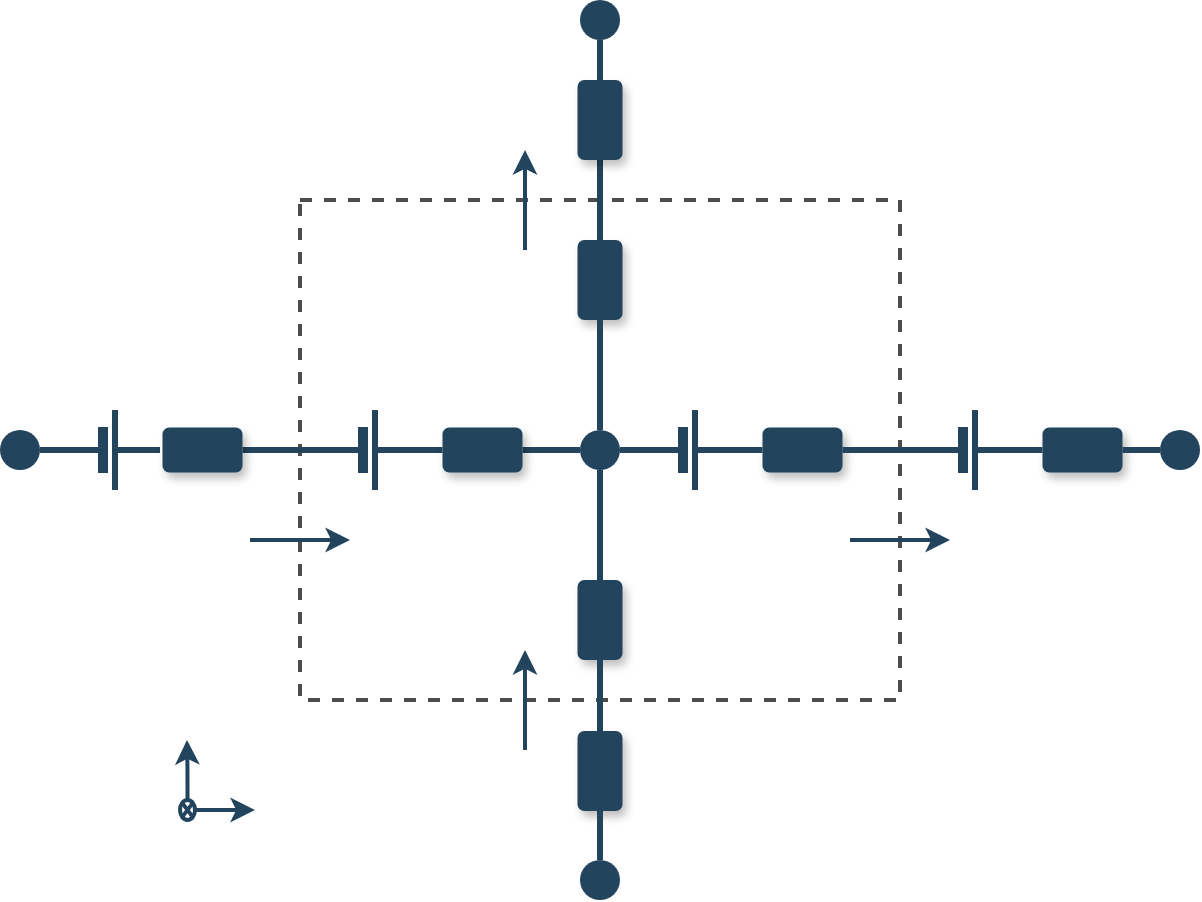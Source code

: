 <mxfile version="15.6.6" type="device"><diagram name="Page-1" id="97916047-d0de-89f5-080d-49f4d83e522f"><mxGraphModel dx="2645.5" dy="2674.5" grid="1" gridSize="10" guides="1" tooltips="1" connect="1" arrows="1" fold="1" page="1" pageScale="1.5" pageWidth="1169" pageHeight="827" background="none" math="0" shadow="0"><root><mxCell id="0"/><mxCell id="1" parent="0"/><mxCell id="zojKKCXroTYIaYHsWBG8-55" value="" style="rounded=0;fillColor=none;strokeColor=default;shadow=0;gradientColor=none;fontStyle=1;fontColor=#FFFFFF;fontSize=14;strokeWidth=2;dashed=1;opacity=70;perimeterSpacing=0;" vertex="1" parent="1"><mxGeometry width="300" height="250" as="geometry"/></mxCell><mxCell id="3" value="" style="rounded=1;fillColor=#23445D;strokeColor=none;shadow=1;gradientColor=none;fontStyle=1;fontColor=default;fontSize=14;labelBackgroundColor=default;" parent="1" vertex="1"><mxGeometry x="138.75" y="20" width="22.5" height="40" as="geometry"/></mxCell><mxCell id="29" value="" style="edgeStyle=elbowEdgeStyle;elbow=vertical;strokeWidth=3;endArrow=none;endFill=0;fontStyle=1;strokeColor=#23445D;exitX=0.5;exitY=0;exitDx=0;exitDy=0;labelBackgroundColor=default;fontColor=default;" parent="1" source="zojKKCXroTYIaYHsWBG8-56" target="3" edge="1"><mxGeometry x="22" y="165.5" width="100" height="100" as="geometry"><mxPoint x="22" y="265.5" as="sourcePoint"/><mxPoint x="122" y="165.5" as="targetPoint"/></mxGeometry></mxCell><mxCell id="zojKKCXroTYIaYHsWBG8-56" value="" style="ellipse;whiteSpace=wrap;html=1;aspect=fixed;rounded=0;dashed=1;strokeColor=none;strokeWidth=2;fillColor=#23445D;fontColor=default;labelBackgroundColor=default;" vertex="1" parent="1"><mxGeometry x="140" y="115" width="20" height="20" as="geometry"/></mxCell><mxCell id="zojKKCXroTYIaYHsWBG8-57" value="" style="edgeStyle=elbowEdgeStyle;elbow=vertical;strokeWidth=3;endArrow=none;endFill=0;fontStyle=1;strokeColor=#23445D;labelBackgroundColor=default;fontColor=default;entryX=0.5;entryY=1;entryDx=0;entryDy=0;startArrow=none;" edge="1" parent="1" source="zojKKCXroTYIaYHsWBG8-58" target="zojKKCXroTYIaYHsWBG8-56"><mxGeometry x="32" y="175.5" width="100" height="100" as="geometry"><mxPoint x="170" y="160" as="sourcePoint"/><mxPoint x="170" y="110" as="targetPoint"/></mxGeometry></mxCell><mxCell id="zojKKCXroTYIaYHsWBG8-58" value="" style="rounded=1;fillColor=#23445D;strokeColor=none;shadow=1;gradientColor=none;fontStyle=1;fontColor=default;fontSize=14;labelBackgroundColor=default;" vertex="1" parent="1"><mxGeometry x="138.75" y="190" width="22.5" height="40" as="geometry"/></mxCell><mxCell id="zojKKCXroTYIaYHsWBG8-59" value="" style="edgeStyle=elbowEdgeStyle;elbow=vertical;strokeWidth=3;endArrow=none;endFill=0;fontStyle=1;strokeColor=#23445D;labelBackgroundColor=default;fontColor=default;entryX=0.5;entryY=1;entryDx=0;entryDy=0;exitX=0.5;exitY=0;exitDx=0;exitDy=0;" edge="1" parent="1" source="zojKKCXroTYIaYHsWBG8-89" target="zojKKCXroTYIaYHsWBG8-58"><mxGeometry x="32" y="175.5" width="100" height="100" as="geometry"><mxPoint x="160" y="320" as="sourcePoint"/><mxPoint x="160" y="170" as="targetPoint"/></mxGeometry></mxCell><mxCell id="zojKKCXroTYIaYHsWBG8-60" value="" style="edgeStyle=elbowEdgeStyle;elbow=vertical;strokeWidth=3;endArrow=none;endFill=0;fontStyle=1;strokeColor=#23445D;exitX=0.5;exitY=0;exitDx=0;exitDy=0;labelBackgroundColor=default;fontColor=default;entryX=0.5;entryY=1;entryDx=0;entryDy=0;" edge="1" parent="1" source="3" target="zojKKCXroTYIaYHsWBG8-88"><mxGeometry x="62" y="45.5" width="100" height="100" as="geometry"><mxPoint x="200" y="30" as="sourcePoint"/><mxPoint x="200" y="-20" as="targetPoint"/></mxGeometry></mxCell><mxCell id="zojKKCXroTYIaYHsWBG8-63" value="" style="rounded=1;fillColor=#23445D;strokeColor=none;shadow=1;gradientColor=none;fontStyle=1;fontColor=default;fontSize=14;rotation=90;labelBackgroundColor=default;" vertex="1" parent="1"><mxGeometry x="240" y="105" width="22.5" height="40" as="geometry"/></mxCell><mxCell id="zojKKCXroTYIaYHsWBG8-64" value="" style="edgeStyle=elbowEdgeStyle;elbow=vertical;strokeWidth=3;endArrow=none;endFill=0;fontStyle=1;strokeColor=#23445D;labelBackgroundColor=default;fontColor=default;entryX=0;entryY=0.5;entryDx=0;entryDy=0;startArrow=none;exitX=1;exitY=0.5;exitDx=0;exitDy=0;entryPerimeter=0;" edge="1" parent="1" source="zojKKCXroTYIaYHsWBG8-56" target="zojKKCXroTYIaYHsWBG8-68"><mxGeometry x="42" y="185.5" width="100" height="100" as="geometry"><mxPoint x="170" y="215.5" as="sourcePoint"/><mxPoint x="170" y="180" as="targetPoint"/></mxGeometry></mxCell><mxCell id="zojKKCXroTYIaYHsWBG8-65" value="" style="edgeStyle=elbowEdgeStyle;elbow=vertical;strokeWidth=3;endArrow=none;endFill=0;fontStyle=1;strokeColor=#23445D;labelBackgroundColor=default;fontColor=default;entryX=0;entryY=0.5;entryDx=0;entryDy=0;startArrow=none;exitX=0.5;exitY=0;exitDx=0;exitDy=0;entryPerimeter=0;" edge="1" parent="1" source="zojKKCXroTYIaYHsWBG8-63" target="zojKKCXroTYIaYHsWBG8-87"><mxGeometry x="152" y="185.16" width="100" height="100" as="geometry"><mxPoint x="320" y="160" as="sourcePoint"/><mxPoint x="341.25" y="159.66" as="targetPoint"/></mxGeometry></mxCell><mxCell id="zojKKCXroTYIaYHsWBG8-67" value="" style="edgeStyle=elbowEdgeStyle;elbow=vertical;strokeWidth=3;endArrow=none;endFill=0;fontStyle=1;strokeColor=#23445D;labelBackgroundColor=default;fontColor=default;entryX=0;entryY=0.5;entryDx=0;entryDy=0;startArrow=none;exitX=0.5;exitY=0;exitDx=0;exitDy=0;" edge="1" parent="1" source="zojKKCXroTYIaYHsWBG8-78" target="zojKKCXroTYIaYHsWBG8-56"><mxGeometry x="52" y="195.5" width="100" height="100" as="geometry"><mxPoint x="120" y="150" as="sourcePoint"/><mxPoint x="241.25" y="170" as="targetPoint"/></mxGeometry></mxCell><mxCell id="zojKKCXroTYIaYHsWBG8-68" value="" style="verticalLabelPosition=bottom;shadow=0;dashed=0;align=center;fillColor=none;html=1;verticalAlign=top;strokeWidth=3;shape=mxgraph.electrical.miscellaneous.monocell_battery;rounded=0;labelBackgroundColor=default;fontColor=default;strokeColor=#23445D;" vertex="1" parent="1"><mxGeometry x="170" y="105" width="50" height="40" as="geometry"/></mxCell><mxCell id="zojKKCXroTYIaYHsWBG8-69" value="" style="edgeStyle=elbowEdgeStyle;elbow=vertical;strokeWidth=3;endArrow=none;endFill=0;fontStyle=1;strokeColor=#23445D;labelBackgroundColor=default;fontColor=default;entryX=0.5;entryY=1;entryDx=0;entryDy=0;startArrow=none;exitX=1;exitY=0.5;exitDx=0;exitDy=0;exitPerimeter=0;" edge="1" parent="1" source="zojKKCXroTYIaYHsWBG8-68" target="zojKKCXroTYIaYHsWBG8-63"><mxGeometry x="52" y="195.5" width="100" height="100" as="geometry"><mxPoint x="180" y="170" as="sourcePoint"/><mxPoint x="190" y="170" as="targetPoint"/></mxGeometry></mxCell><mxCell id="zojKKCXroTYIaYHsWBG8-71" value="" style="edgeStyle=elbowEdgeStyle;elbow=vertical;strokeWidth=3;endArrow=none;endFill=0;fontStyle=1;strokeColor=#23445D;labelBackgroundColor=default;fontColor=default;entryX=0.5;entryY=1;entryDx=0;entryDy=0;startArrow=none;exitX=1;exitY=0.5;exitDx=0;exitDy=0;exitPerimeter=0;" edge="1" parent="1" source="zojKKCXroTYIaYHsWBG8-77" target="zojKKCXroTYIaYHsWBG8-78"><mxGeometry x="-77.5" y="185.16" width="100" height="100" as="geometry"><mxPoint x="61.25" y="150" as="sourcePoint"/><mxPoint x="70" y="150" as="targetPoint"/></mxGeometry></mxCell><mxCell id="zojKKCXroTYIaYHsWBG8-72" value="" style="edgeStyle=elbowEdgeStyle;elbow=vertical;strokeWidth=3;endArrow=none;endFill=0;fontStyle=1;strokeColor=#23445D;labelBackgroundColor=default;fontColor=default;startArrow=none;exitX=0.5;exitY=0;exitDx=0;exitDy=0;entryX=0;entryY=0.5;entryDx=0;entryDy=0;entryPerimeter=0;" edge="1" parent="1" target="zojKKCXroTYIaYHsWBG8-77" source="zojKKCXroTYIaYHsWBG8-85"><mxGeometry x="-177.5" y="195.5" width="100" height="100" as="geometry"><mxPoint x="0.5" y="160" as="sourcePoint"/><mxPoint x="21.25" y="150" as="targetPoint"/></mxGeometry></mxCell><mxCell id="zojKKCXroTYIaYHsWBG8-73" value="" style="ellipse;whiteSpace=wrap;html=1;aspect=fixed;rounded=0;dashed=1;strokeColor=none;strokeWidth=2;fillColor=#23445D;fontColor=default;labelBackgroundColor=default;" vertex="1" parent="1"><mxGeometry x="140" y="-100" width="20" height="20" as="geometry"/></mxCell><mxCell id="zojKKCXroTYIaYHsWBG8-74" value="" style="ellipse;whiteSpace=wrap;html=1;aspect=fixed;rounded=0;dashed=1;strokeColor=none;strokeWidth=2;fillColor=#23445D;fontColor=default;labelBackgroundColor=default;" vertex="1" parent="1"><mxGeometry x="430" y="115" width="20" height="20" as="geometry"/></mxCell><mxCell id="zojKKCXroTYIaYHsWBG8-75" value="" style="ellipse;whiteSpace=wrap;html=1;aspect=fixed;rounded=0;dashed=1;strokeColor=none;strokeWidth=2;fillColor=#23445D;fontColor=default;labelBackgroundColor=default;" vertex="1" parent="1"><mxGeometry x="140" y="330" width="20" height="20" as="geometry"/></mxCell><mxCell id="zojKKCXroTYIaYHsWBG8-76" value="" style="ellipse;whiteSpace=wrap;html=1;aspect=fixed;rounded=0;dashed=1;strokeColor=none;strokeWidth=2;fillColor=#23445D;fontColor=default;labelBackgroundColor=default;" vertex="1" parent="1"><mxGeometry x="-150" y="115" width="20" height="20" as="geometry"/></mxCell><mxCell id="zojKKCXroTYIaYHsWBG8-77" value="" style="verticalLabelPosition=bottom;shadow=0;dashed=0;align=center;fillColor=none;html=1;verticalAlign=top;strokeWidth=3;shape=mxgraph.electrical.miscellaneous.monocell_battery;rounded=0;labelBackgroundColor=default;fontColor=default;strokeColor=#23445D;" vertex="1" parent="1"><mxGeometry x="10" y="105" width="50" height="40" as="geometry"/></mxCell><mxCell id="zojKKCXroTYIaYHsWBG8-78" value="" style="rounded=1;fillColor=#23445D;strokeColor=none;shadow=1;gradientColor=none;fontStyle=1;fontColor=default;fontSize=14;rotation=90;labelBackgroundColor=default;" vertex="1" parent="1"><mxGeometry x="80" y="105" width="22.5" height="40" as="geometry"/></mxCell><mxCell id="zojKKCXroTYIaYHsWBG8-80" value="" style="edgeStyle=elbowEdgeStyle;elbow=vertical;strokeWidth=2;endArrow=classic;endFill=1;fontStyle=1;strokeColor=#23445D;labelBackgroundColor=default;fontColor=default;" edge="1" parent="1"><mxGeometry x="-15.5" y="75.5" width="100" height="100" as="geometry"><mxPoint x="112.5" y="25" as="sourcePoint"/><mxPoint x="112.5" y="-25" as="targetPoint"/></mxGeometry></mxCell><mxCell id="zojKKCXroTYIaYHsWBG8-81" value="" style="edgeStyle=elbowEdgeStyle;elbow=vertical;strokeWidth=2;endArrow=classic;endFill=1;fontStyle=1;strokeColor=#23445D;exitX=0.5;exitY=0;exitDx=0;exitDy=0;labelBackgroundColor=default;fontColor=default;" edge="1" parent="1"><mxGeometry x="-15.5" y="320.5" width="100" height="100" as="geometry"><mxPoint x="112.5" y="275" as="sourcePoint"/><mxPoint x="112.5" y="225" as="targetPoint"/></mxGeometry></mxCell><mxCell id="zojKKCXroTYIaYHsWBG8-82" value="" style="edgeStyle=elbowEdgeStyle;elbow=vertical;strokeWidth=2;endArrow=classic;endFill=1;fontStyle=1;strokeColor=#23445D;labelBackgroundColor=default;fontColor=default;" edge="1" parent="1"><mxGeometry x="-175.5" y="220.5" width="100" height="100" as="geometry"><mxPoint x="-25" y="170" as="sourcePoint"/><mxPoint x="25" y="170" as="targetPoint"/></mxGeometry></mxCell><mxCell id="zojKKCXroTYIaYHsWBG8-83" value="" style="edgeStyle=elbowEdgeStyle;elbow=vertical;strokeWidth=2;endArrow=classic;endFill=1;fontStyle=1;strokeColor=#23445D;labelBackgroundColor=default;fontColor=default;" edge="1" parent="1"><mxGeometry x="129.5" y="220.57" width="100" height="100" as="geometry"><mxPoint x="275" y="170" as="sourcePoint"/><mxPoint x="325" y="170" as="targetPoint"/></mxGeometry></mxCell><mxCell id="zojKKCXroTYIaYHsWBG8-84" value="" style="verticalLabelPosition=bottom;shadow=0;dashed=0;align=center;fillColor=none;html=1;verticalAlign=top;strokeWidth=3;shape=mxgraph.electrical.miscellaneous.monocell_battery;rounded=0;labelBackgroundColor=default;fontColor=default;strokeColor=#23445D;" vertex="1" parent="1"><mxGeometry x="-120" y="105" width="50" height="40" as="geometry"/></mxCell><mxCell id="zojKKCXroTYIaYHsWBG8-85" value="" style="rounded=1;fillColor=#23445D;strokeColor=none;shadow=1;gradientColor=none;fontStyle=1;fontColor=default;fontSize=14;rotation=90;labelBackgroundColor=default;" vertex="1" parent="1"><mxGeometry x="-60" y="105" width="22.5" height="40" as="geometry"/></mxCell><mxCell id="zojKKCXroTYIaYHsWBG8-86" value="" style="rounded=1;fillColor=#23445D;strokeColor=none;shadow=1;gradientColor=none;fontStyle=1;fontColor=default;fontSize=14;rotation=90;labelBackgroundColor=default;" vertex="1" parent="1"><mxGeometry x="380" y="105" width="22.5" height="40" as="geometry"/></mxCell><mxCell id="zojKKCXroTYIaYHsWBG8-87" value="" style="verticalLabelPosition=bottom;shadow=0;dashed=0;align=center;fillColor=none;html=1;verticalAlign=top;strokeWidth=3;shape=mxgraph.electrical.miscellaneous.monocell_battery;rounded=0;labelBackgroundColor=default;fontColor=default;strokeColor=#23445D;" vertex="1" parent="1"><mxGeometry x="310" y="105" width="50" height="40" as="geometry"/></mxCell><mxCell id="zojKKCXroTYIaYHsWBG8-88" value="" style="rounded=1;fillColor=#23445D;strokeColor=none;shadow=1;gradientColor=none;fontStyle=1;fontColor=default;fontSize=14;labelBackgroundColor=default;" vertex="1" parent="1"><mxGeometry x="138.75" y="-60" width="22.5" height="40" as="geometry"/></mxCell><mxCell id="zojKKCXroTYIaYHsWBG8-89" value="" style="rounded=1;fillColor=#23445D;strokeColor=none;shadow=1;gradientColor=none;fontStyle=1;fontColor=default;fontSize=14;labelBackgroundColor=default;" vertex="1" parent="1"><mxGeometry x="138.75" y="265.5" width="22.5" height="40" as="geometry"/></mxCell><mxCell id="zojKKCXroTYIaYHsWBG8-91" value="" style="edgeStyle=elbowEdgeStyle;elbow=vertical;strokeWidth=3;endArrow=none;endFill=0;fontStyle=1;strokeColor=#23445D;labelBackgroundColor=default;fontColor=default;entryX=0.5;entryY=1;entryDx=0;entryDy=0;exitX=0.5;exitY=0;exitDx=0;exitDy=0;" edge="1" parent="1" source="zojKKCXroTYIaYHsWBG8-75" target="zojKKCXroTYIaYHsWBG8-89"><mxGeometry x="42" y="185.5" width="100" height="100" as="geometry"><mxPoint x="160" y="270" as="sourcePoint"/><mxPoint x="160" y="240" as="targetPoint"/></mxGeometry></mxCell><mxCell id="zojKKCXroTYIaYHsWBG8-92" value="" style="edgeStyle=elbowEdgeStyle;elbow=vertical;strokeWidth=3;endArrow=none;endFill=0;fontStyle=1;strokeColor=#23445D;labelBackgroundColor=default;fontColor=default;startArrow=none;exitX=1;exitY=0.5;exitDx=0;exitDy=0;entryX=0.5;entryY=1;entryDx=0;entryDy=0;exitPerimeter=0;" edge="1" parent="1" source="zojKKCXroTYIaYHsWBG8-84" target="zojKKCXroTYIaYHsWBG8-85"><mxGeometry x="-167.5" y="205.5" width="100" height="100" as="geometry"><mxPoint x="1.25" y="135" as="sourcePoint"/><mxPoint x="30" y="135" as="targetPoint"/></mxGeometry></mxCell><mxCell id="zojKKCXroTYIaYHsWBG8-93" value="" style="edgeStyle=elbowEdgeStyle;elbow=vertical;strokeWidth=3;endArrow=none;endFill=0;fontStyle=1;strokeColor=#23445D;labelBackgroundColor=default;fontColor=default;startArrow=none;exitX=1;exitY=0.5;exitDx=0;exitDy=0;entryX=0;entryY=0.5;entryDx=0;entryDy=0;entryPerimeter=0;" edge="1" parent="1" source="zojKKCXroTYIaYHsWBG8-76" target="zojKKCXroTYIaYHsWBG8-84"><mxGeometry x="-157.5" y="215.5" width="100" height="100" as="geometry"><mxPoint x="-50" y="135" as="sourcePoint"/><mxPoint x="-38.75" y="135" as="targetPoint"/></mxGeometry></mxCell><mxCell id="zojKKCXroTYIaYHsWBG8-94" value="" style="edgeStyle=elbowEdgeStyle;elbow=vertical;strokeWidth=3;endArrow=none;endFill=0;fontStyle=1;strokeColor=#23445D;labelBackgroundColor=default;fontColor=default;entryX=0.5;entryY=1;entryDx=0;entryDy=0;startArrow=none;exitX=1;exitY=0.5;exitDx=0;exitDy=0;exitPerimeter=0;" edge="1" parent="1" source="zojKKCXroTYIaYHsWBG8-87" target="zojKKCXroTYIaYHsWBG8-86"><mxGeometry x="247.63" y="185.02" width="100" height="100" as="geometry"><mxPoint x="366.88" y="124.86" as="sourcePoint"/><mxPoint x="395.63" y="124.86" as="targetPoint"/></mxGeometry></mxCell><mxCell id="zojKKCXroTYIaYHsWBG8-95" value="" style="edgeStyle=elbowEdgeStyle;elbow=vertical;strokeWidth=3;endArrow=none;endFill=0;fontStyle=1;strokeColor=#23445D;labelBackgroundColor=default;fontColor=default;entryX=0;entryY=0.5;entryDx=0;entryDy=0;startArrow=none;exitX=0.5;exitY=0;exitDx=0;exitDy=0;" edge="1" parent="1" source="zojKKCXroTYIaYHsWBG8-86" target="zojKKCXroTYIaYHsWBG8-74"><mxGeometry x="257.63" y="195.02" width="100" height="100" as="geometry"><mxPoint x="380" y="135" as="sourcePoint"/><mxPoint x="391.25" y="135" as="targetPoint"/></mxGeometry></mxCell><mxCell id="zojKKCXroTYIaYHsWBG8-96" value="" style="edgeStyle=elbowEdgeStyle;elbow=vertical;strokeWidth=3;endArrow=none;endFill=0;fontStyle=1;strokeColor=#23445D;exitX=0.5;exitY=0;exitDx=0;exitDy=0;labelBackgroundColor=default;fontColor=default;entryX=0.5;entryY=1;entryDx=0;entryDy=0;" edge="1" parent="1" source="zojKKCXroTYIaYHsWBG8-88" target="zojKKCXroTYIaYHsWBG8-73"><mxGeometry x="72" y="55.5" width="100" height="100" as="geometry"><mxPoint x="160" y="30" as="sourcePoint"/><mxPoint x="160" as="targetPoint"/></mxGeometry></mxCell><mxCell id="zojKKCXroTYIaYHsWBG8-97" value="" style="shape=sumEllipse;perimeter=ellipsePerimeter;whiteSpace=wrap;html=1;backgroundOutline=1;rounded=0;shadow=0;labelBackgroundColor=default;fontColor=default;strokeColor=#23445D;strokeWidth=2;fillColor=none;" vertex="1" parent="1"><mxGeometry x="-60" y="300" width="7.5" height="10" as="geometry"/></mxCell><mxCell id="zojKKCXroTYIaYHsWBG8-98" value="" style="edgeStyle=elbowEdgeStyle;elbow=vertical;strokeWidth=2;endArrow=classic;endFill=1;fontStyle=1;strokeColor=#23445D;exitX=1;exitY=0.5;exitDx=0;exitDy=0;labelBackgroundColor=default;fontColor=default;" edge="1" parent="1" source="zojKKCXroTYIaYHsWBG8-97"><mxGeometry x="-140.5" y="381" width="100" height="100" as="geometry"><mxPoint x="-12.5" y="335.5" as="sourcePoint"/><mxPoint x="-22.5" y="305" as="targetPoint"/></mxGeometry></mxCell><mxCell id="zojKKCXroTYIaYHsWBG8-99" value="" style="edgeStyle=elbowEdgeStyle;elbow=vertical;strokeWidth=2;endArrow=classic;endFill=1;fontStyle=1;strokeColor=#23445D;exitX=0.5;exitY=0;exitDx=0;exitDy=0;labelBackgroundColor=default;fontColor=default;" edge="1" parent="1" source="zojKKCXroTYIaYHsWBG8-97"><mxGeometry x="-160.5" y="346.12" width="100" height="100" as="geometry"><mxPoint x="-72.5" y="270.12" as="sourcePoint"/><mxPoint x="-56.5" y="270" as="targetPoint"/></mxGeometry></mxCell></root></mxGraphModel></diagram></mxfile>
